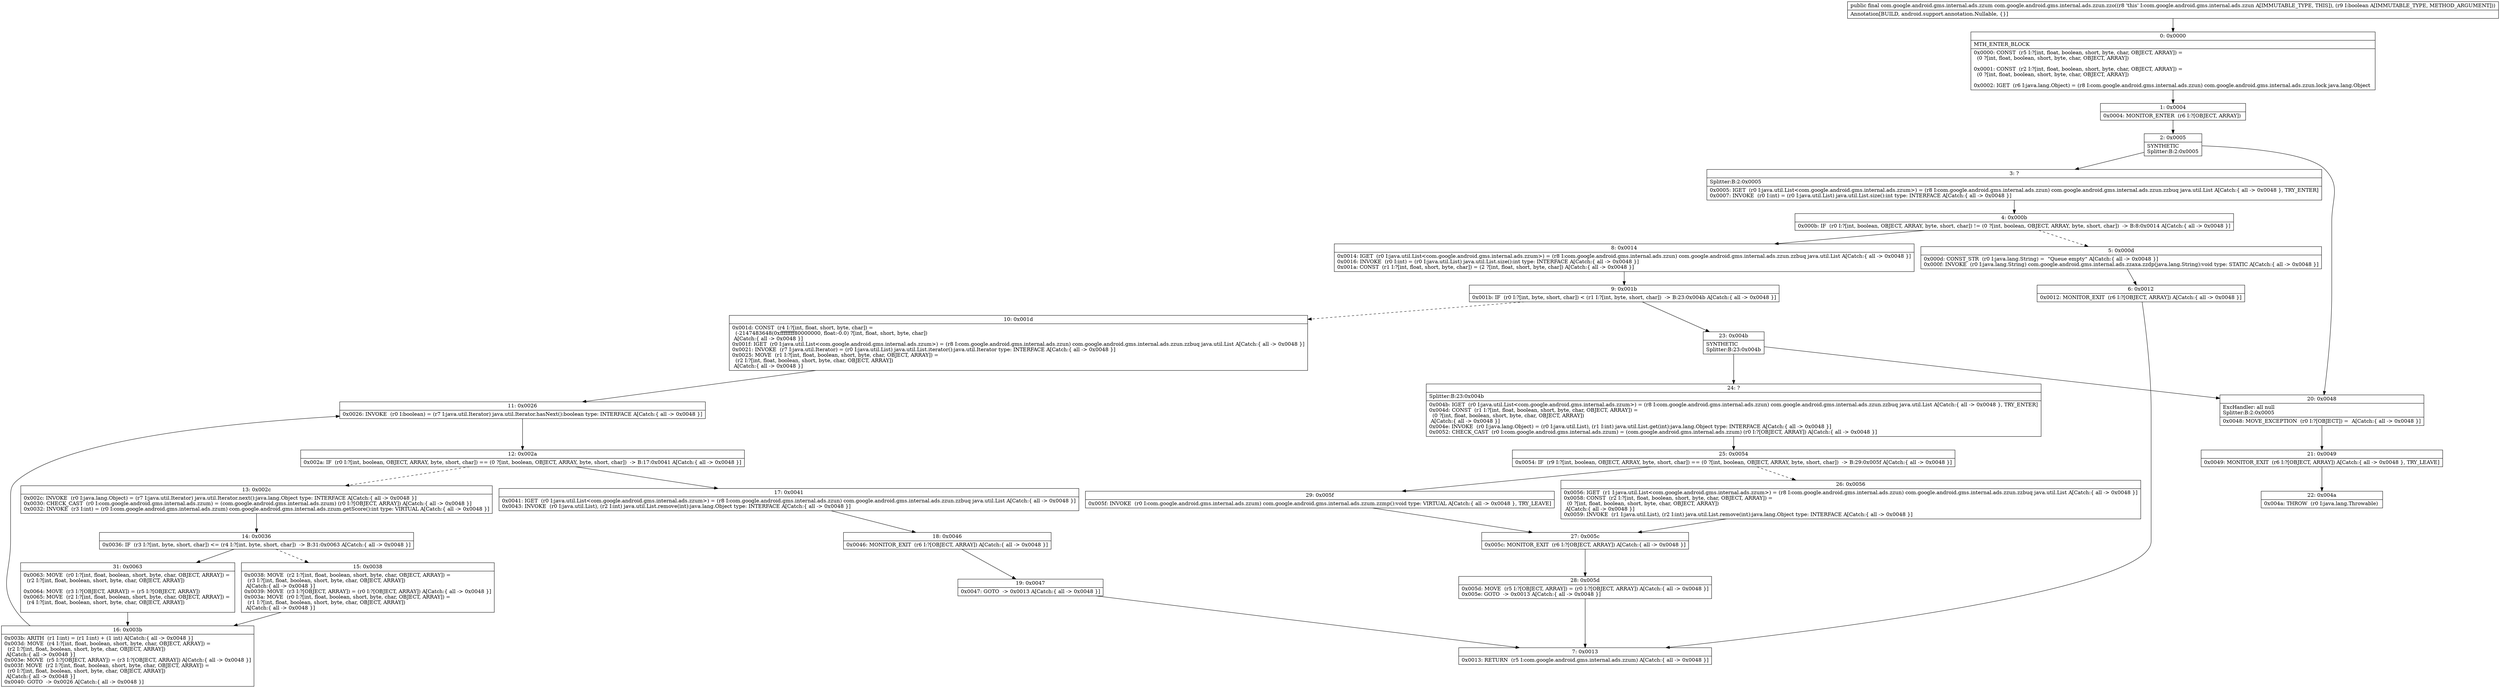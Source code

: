 digraph "CFG forcom.google.android.gms.internal.ads.zzun.zzo(Z)Lcom\/google\/android\/gms\/internal\/ads\/zzum;" {
Node_0 [shape=record,label="{0\:\ 0x0000|MTH_ENTER_BLOCK\l|0x0000: CONST  (r5 I:?[int, float, boolean, short, byte, char, OBJECT, ARRAY]) = \l  (0 ?[int, float, boolean, short, byte, char, OBJECT, ARRAY])\l \l0x0001: CONST  (r2 I:?[int, float, boolean, short, byte, char, OBJECT, ARRAY]) = \l  (0 ?[int, float, boolean, short, byte, char, OBJECT, ARRAY])\l \l0x0002: IGET  (r6 I:java.lang.Object) = (r8 I:com.google.android.gms.internal.ads.zzun) com.google.android.gms.internal.ads.zzun.lock java.lang.Object \l}"];
Node_1 [shape=record,label="{1\:\ 0x0004|0x0004: MONITOR_ENTER  (r6 I:?[OBJECT, ARRAY]) \l}"];
Node_2 [shape=record,label="{2\:\ 0x0005|SYNTHETIC\lSplitter:B:2:0x0005\l}"];
Node_3 [shape=record,label="{3\:\ ?|Splitter:B:2:0x0005\l|0x0005: IGET  (r0 I:java.util.List\<com.google.android.gms.internal.ads.zzum\>) = (r8 I:com.google.android.gms.internal.ads.zzun) com.google.android.gms.internal.ads.zzun.zzbuq java.util.List A[Catch:\{ all \-\> 0x0048 \}, TRY_ENTER]\l0x0007: INVOKE  (r0 I:int) = (r0 I:java.util.List) java.util.List.size():int type: INTERFACE A[Catch:\{ all \-\> 0x0048 \}]\l}"];
Node_4 [shape=record,label="{4\:\ 0x000b|0x000b: IF  (r0 I:?[int, boolean, OBJECT, ARRAY, byte, short, char]) != (0 ?[int, boolean, OBJECT, ARRAY, byte, short, char])  \-\> B:8:0x0014 A[Catch:\{ all \-\> 0x0048 \}]\l}"];
Node_5 [shape=record,label="{5\:\ 0x000d|0x000d: CONST_STR  (r0 I:java.lang.String) =  \"Queue empty\" A[Catch:\{ all \-\> 0x0048 \}]\l0x000f: INVOKE  (r0 I:java.lang.String) com.google.android.gms.internal.ads.zzaxa.zzdp(java.lang.String):void type: STATIC A[Catch:\{ all \-\> 0x0048 \}]\l}"];
Node_6 [shape=record,label="{6\:\ 0x0012|0x0012: MONITOR_EXIT  (r6 I:?[OBJECT, ARRAY]) A[Catch:\{ all \-\> 0x0048 \}]\l}"];
Node_7 [shape=record,label="{7\:\ 0x0013|0x0013: RETURN  (r5 I:com.google.android.gms.internal.ads.zzum) A[Catch:\{ all \-\> 0x0048 \}]\l}"];
Node_8 [shape=record,label="{8\:\ 0x0014|0x0014: IGET  (r0 I:java.util.List\<com.google.android.gms.internal.ads.zzum\>) = (r8 I:com.google.android.gms.internal.ads.zzun) com.google.android.gms.internal.ads.zzun.zzbuq java.util.List A[Catch:\{ all \-\> 0x0048 \}]\l0x0016: INVOKE  (r0 I:int) = (r0 I:java.util.List) java.util.List.size():int type: INTERFACE A[Catch:\{ all \-\> 0x0048 \}]\l0x001a: CONST  (r1 I:?[int, float, short, byte, char]) = (2 ?[int, float, short, byte, char]) A[Catch:\{ all \-\> 0x0048 \}]\l}"];
Node_9 [shape=record,label="{9\:\ 0x001b|0x001b: IF  (r0 I:?[int, byte, short, char]) \< (r1 I:?[int, byte, short, char])  \-\> B:23:0x004b A[Catch:\{ all \-\> 0x0048 \}]\l}"];
Node_10 [shape=record,label="{10\:\ 0x001d|0x001d: CONST  (r4 I:?[int, float, short, byte, char]) = \l  (\-2147483648(0xffffffff80000000, float:\-0.0) ?[int, float, short, byte, char])\l A[Catch:\{ all \-\> 0x0048 \}]\l0x001f: IGET  (r0 I:java.util.List\<com.google.android.gms.internal.ads.zzum\>) = (r8 I:com.google.android.gms.internal.ads.zzun) com.google.android.gms.internal.ads.zzun.zzbuq java.util.List A[Catch:\{ all \-\> 0x0048 \}]\l0x0021: INVOKE  (r7 I:java.util.Iterator) = (r0 I:java.util.List) java.util.List.iterator():java.util.Iterator type: INTERFACE A[Catch:\{ all \-\> 0x0048 \}]\l0x0025: MOVE  (r1 I:?[int, float, boolean, short, byte, char, OBJECT, ARRAY]) = \l  (r2 I:?[int, float, boolean, short, byte, char, OBJECT, ARRAY])\l A[Catch:\{ all \-\> 0x0048 \}]\l}"];
Node_11 [shape=record,label="{11\:\ 0x0026|0x0026: INVOKE  (r0 I:boolean) = (r7 I:java.util.Iterator) java.util.Iterator.hasNext():boolean type: INTERFACE A[Catch:\{ all \-\> 0x0048 \}]\l}"];
Node_12 [shape=record,label="{12\:\ 0x002a|0x002a: IF  (r0 I:?[int, boolean, OBJECT, ARRAY, byte, short, char]) == (0 ?[int, boolean, OBJECT, ARRAY, byte, short, char])  \-\> B:17:0x0041 A[Catch:\{ all \-\> 0x0048 \}]\l}"];
Node_13 [shape=record,label="{13\:\ 0x002c|0x002c: INVOKE  (r0 I:java.lang.Object) = (r7 I:java.util.Iterator) java.util.Iterator.next():java.lang.Object type: INTERFACE A[Catch:\{ all \-\> 0x0048 \}]\l0x0030: CHECK_CAST  (r0 I:com.google.android.gms.internal.ads.zzum) = (com.google.android.gms.internal.ads.zzum) (r0 I:?[OBJECT, ARRAY]) A[Catch:\{ all \-\> 0x0048 \}]\l0x0032: INVOKE  (r3 I:int) = (r0 I:com.google.android.gms.internal.ads.zzum) com.google.android.gms.internal.ads.zzum.getScore():int type: VIRTUAL A[Catch:\{ all \-\> 0x0048 \}]\l}"];
Node_14 [shape=record,label="{14\:\ 0x0036|0x0036: IF  (r3 I:?[int, byte, short, char]) \<= (r4 I:?[int, byte, short, char])  \-\> B:31:0x0063 A[Catch:\{ all \-\> 0x0048 \}]\l}"];
Node_15 [shape=record,label="{15\:\ 0x0038|0x0038: MOVE  (r2 I:?[int, float, boolean, short, byte, char, OBJECT, ARRAY]) = \l  (r3 I:?[int, float, boolean, short, byte, char, OBJECT, ARRAY])\l A[Catch:\{ all \-\> 0x0048 \}]\l0x0039: MOVE  (r3 I:?[OBJECT, ARRAY]) = (r0 I:?[OBJECT, ARRAY]) A[Catch:\{ all \-\> 0x0048 \}]\l0x003a: MOVE  (r0 I:?[int, float, boolean, short, byte, char, OBJECT, ARRAY]) = \l  (r1 I:?[int, float, boolean, short, byte, char, OBJECT, ARRAY])\l A[Catch:\{ all \-\> 0x0048 \}]\l}"];
Node_16 [shape=record,label="{16\:\ 0x003b|0x003b: ARITH  (r1 I:int) = (r1 I:int) + (1 int) A[Catch:\{ all \-\> 0x0048 \}]\l0x003d: MOVE  (r4 I:?[int, float, boolean, short, byte, char, OBJECT, ARRAY]) = \l  (r2 I:?[int, float, boolean, short, byte, char, OBJECT, ARRAY])\l A[Catch:\{ all \-\> 0x0048 \}]\l0x003e: MOVE  (r5 I:?[OBJECT, ARRAY]) = (r3 I:?[OBJECT, ARRAY]) A[Catch:\{ all \-\> 0x0048 \}]\l0x003f: MOVE  (r2 I:?[int, float, boolean, short, byte, char, OBJECT, ARRAY]) = \l  (r0 I:?[int, float, boolean, short, byte, char, OBJECT, ARRAY])\l A[Catch:\{ all \-\> 0x0048 \}]\l0x0040: GOTO  \-\> 0x0026 A[Catch:\{ all \-\> 0x0048 \}]\l}"];
Node_17 [shape=record,label="{17\:\ 0x0041|0x0041: IGET  (r0 I:java.util.List\<com.google.android.gms.internal.ads.zzum\>) = (r8 I:com.google.android.gms.internal.ads.zzun) com.google.android.gms.internal.ads.zzun.zzbuq java.util.List A[Catch:\{ all \-\> 0x0048 \}]\l0x0043: INVOKE  (r0 I:java.util.List), (r2 I:int) java.util.List.remove(int):java.lang.Object type: INTERFACE A[Catch:\{ all \-\> 0x0048 \}]\l}"];
Node_18 [shape=record,label="{18\:\ 0x0046|0x0046: MONITOR_EXIT  (r6 I:?[OBJECT, ARRAY]) A[Catch:\{ all \-\> 0x0048 \}]\l}"];
Node_19 [shape=record,label="{19\:\ 0x0047|0x0047: GOTO  \-\> 0x0013 A[Catch:\{ all \-\> 0x0048 \}]\l}"];
Node_20 [shape=record,label="{20\:\ 0x0048|ExcHandler: all null\lSplitter:B:2:0x0005\l|0x0048: MOVE_EXCEPTION  (r0 I:?[OBJECT]) =  A[Catch:\{ all \-\> 0x0048 \}]\l}"];
Node_21 [shape=record,label="{21\:\ 0x0049|0x0049: MONITOR_EXIT  (r6 I:?[OBJECT, ARRAY]) A[Catch:\{ all \-\> 0x0048 \}, TRY_LEAVE]\l}"];
Node_22 [shape=record,label="{22\:\ 0x004a|0x004a: THROW  (r0 I:java.lang.Throwable) \l}"];
Node_23 [shape=record,label="{23\:\ 0x004b|SYNTHETIC\lSplitter:B:23:0x004b\l}"];
Node_24 [shape=record,label="{24\:\ ?|Splitter:B:23:0x004b\l|0x004b: IGET  (r0 I:java.util.List\<com.google.android.gms.internal.ads.zzum\>) = (r8 I:com.google.android.gms.internal.ads.zzun) com.google.android.gms.internal.ads.zzun.zzbuq java.util.List A[Catch:\{ all \-\> 0x0048 \}, TRY_ENTER]\l0x004d: CONST  (r1 I:?[int, float, boolean, short, byte, char, OBJECT, ARRAY]) = \l  (0 ?[int, float, boolean, short, byte, char, OBJECT, ARRAY])\l A[Catch:\{ all \-\> 0x0048 \}]\l0x004e: INVOKE  (r0 I:java.lang.Object) = (r0 I:java.util.List), (r1 I:int) java.util.List.get(int):java.lang.Object type: INTERFACE A[Catch:\{ all \-\> 0x0048 \}]\l0x0052: CHECK_CAST  (r0 I:com.google.android.gms.internal.ads.zzum) = (com.google.android.gms.internal.ads.zzum) (r0 I:?[OBJECT, ARRAY]) A[Catch:\{ all \-\> 0x0048 \}]\l}"];
Node_25 [shape=record,label="{25\:\ 0x0054|0x0054: IF  (r9 I:?[int, boolean, OBJECT, ARRAY, byte, short, char]) == (0 ?[int, boolean, OBJECT, ARRAY, byte, short, char])  \-\> B:29:0x005f A[Catch:\{ all \-\> 0x0048 \}]\l}"];
Node_26 [shape=record,label="{26\:\ 0x0056|0x0056: IGET  (r1 I:java.util.List\<com.google.android.gms.internal.ads.zzum\>) = (r8 I:com.google.android.gms.internal.ads.zzun) com.google.android.gms.internal.ads.zzun.zzbuq java.util.List A[Catch:\{ all \-\> 0x0048 \}]\l0x0058: CONST  (r2 I:?[int, float, boolean, short, byte, char, OBJECT, ARRAY]) = \l  (0 ?[int, float, boolean, short, byte, char, OBJECT, ARRAY])\l A[Catch:\{ all \-\> 0x0048 \}]\l0x0059: INVOKE  (r1 I:java.util.List), (r2 I:int) java.util.List.remove(int):java.lang.Object type: INTERFACE A[Catch:\{ all \-\> 0x0048 \}]\l}"];
Node_27 [shape=record,label="{27\:\ 0x005c|0x005c: MONITOR_EXIT  (r6 I:?[OBJECT, ARRAY]) A[Catch:\{ all \-\> 0x0048 \}]\l}"];
Node_28 [shape=record,label="{28\:\ 0x005d|0x005d: MOVE  (r5 I:?[OBJECT, ARRAY]) = (r0 I:?[OBJECT, ARRAY]) A[Catch:\{ all \-\> 0x0048 \}]\l0x005e: GOTO  \-\> 0x0013 A[Catch:\{ all \-\> 0x0048 \}]\l}"];
Node_29 [shape=record,label="{29\:\ 0x005f|0x005f: INVOKE  (r0 I:com.google.android.gms.internal.ads.zzum) com.google.android.gms.internal.ads.zzum.zzmp():void type: VIRTUAL A[Catch:\{ all \-\> 0x0048 \}, TRY_LEAVE]\l}"];
Node_31 [shape=record,label="{31\:\ 0x0063|0x0063: MOVE  (r0 I:?[int, float, boolean, short, byte, char, OBJECT, ARRAY]) = \l  (r2 I:?[int, float, boolean, short, byte, char, OBJECT, ARRAY])\l \l0x0064: MOVE  (r3 I:?[OBJECT, ARRAY]) = (r5 I:?[OBJECT, ARRAY]) \l0x0065: MOVE  (r2 I:?[int, float, boolean, short, byte, char, OBJECT, ARRAY]) = \l  (r4 I:?[int, float, boolean, short, byte, char, OBJECT, ARRAY])\l \l}"];
MethodNode[shape=record,label="{public final com.google.android.gms.internal.ads.zzum com.google.android.gms.internal.ads.zzun.zzo((r8 'this' I:com.google.android.gms.internal.ads.zzun A[IMMUTABLE_TYPE, THIS]), (r9 I:boolean A[IMMUTABLE_TYPE, METHOD_ARGUMENT]))  | Annotation[BUILD, android.support.annotation.Nullable, \{\}]\l}"];
MethodNode -> Node_0;
Node_0 -> Node_1;
Node_1 -> Node_2;
Node_2 -> Node_3;
Node_2 -> Node_20;
Node_3 -> Node_4;
Node_4 -> Node_5[style=dashed];
Node_4 -> Node_8;
Node_5 -> Node_6;
Node_6 -> Node_7;
Node_8 -> Node_9;
Node_9 -> Node_10[style=dashed];
Node_9 -> Node_23;
Node_10 -> Node_11;
Node_11 -> Node_12;
Node_12 -> Node_13[style=dashed];
Node_12 -> Node_17;
Node_13 -> Node_14;
Node_14 -> Node_15[style=dashed];
Node_14 -> Node_31;
Node_15 -> Node_16;
Node_16 -> Node_11;
Node_17 -> Node_18;
Node_18 -> Node_19;
Node_19 -> Node_7;
Node_20 -> Node_21;
Node_21 -> Node_22;
Node_23 -> Node_24;
Node_23 -> Node_20;
Node_24 -> Node_25;
Node_25 -> Node_26[style=dashed];
Node_25 -> Node_29;
Node_26 -> Node_27;
Node_27 -> Node_28;
Node_28 -> Node_7;
Node_29 -> Node_27;
Node_31 -> Node_16;
}

